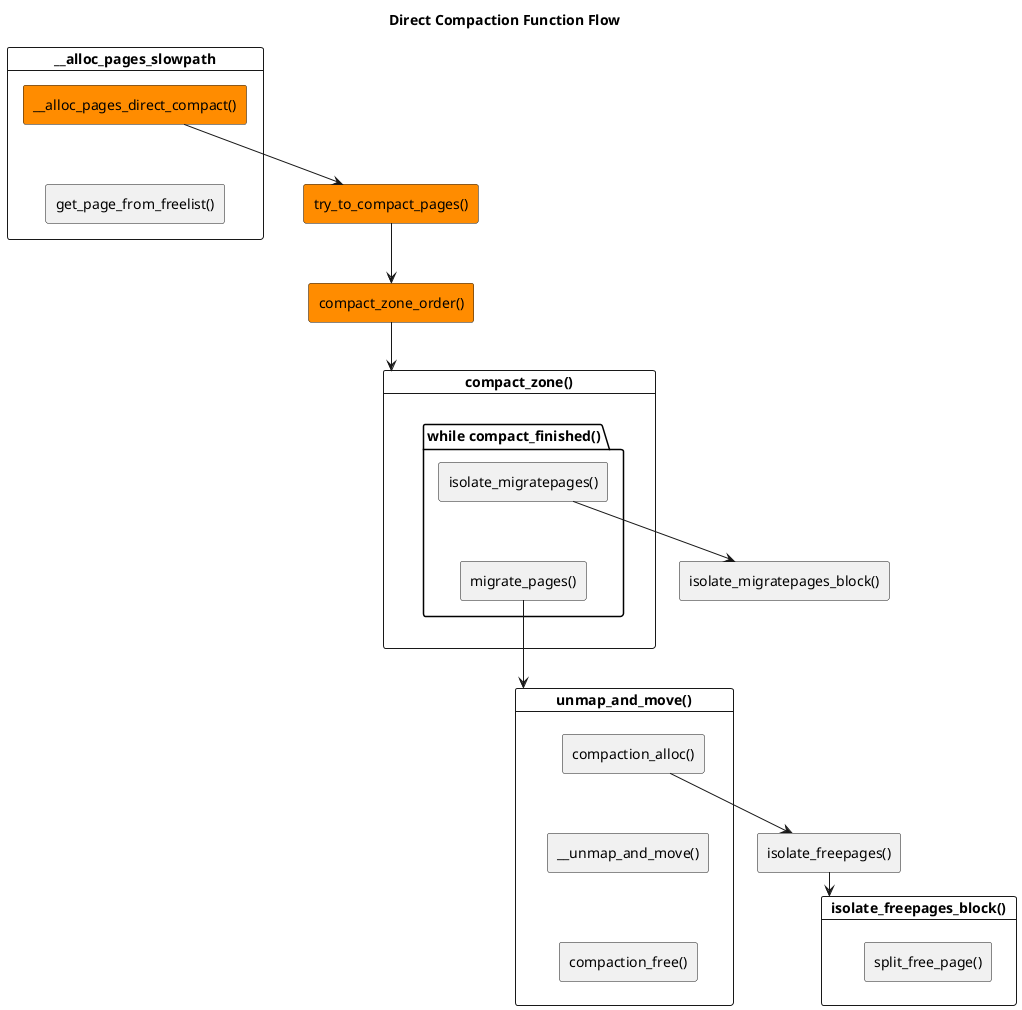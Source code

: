 @startuml
skinparam ComponentStyle rectangle
skinparam NoteBorderColor white
skinparam NoteBackgroundColor pink
skinparam NoteShadowing true
'skinparam Linetype ortho
skinparam rectangle {
    BorderColor white 
}

title Direct Compaction Function Flow 

card __alloc_pages_slowpath {
    [__alloc_pages_direct_compact()] #Darkorange
    [get_page_from_freelist()]

    [__alloc_pages_direct_compact()]-down[hidden]-[get_page_from_freelist()]
}

rectangle {
    [try_to_compact_pages()] #Darkorange
    [compact_zone_order()] #Darkorange

    [try_to_compact_pages()]-->[compact_zone_order()]
}

card compact_zone() {
    package "while compact_finished()" {
        [isolate_migratepages()]
        [migrate_pages()]

        [isolate_migratepages()]-[hidden]-[migrate_pages()]
    }
}

card unmap_and_move() {
    [compaction_alloc()]
    [__unmap_and_move()]
    [compaction_free()]

    [compaction_alloc()]-[hidden]-[__unmap_and_move()]
    [__unmap_and_move()]-[hidden]-[compaction_free()]
}

card isolate_freepages_block() {
    [split_free_page()]
}

[__alloc_pages_direct_compact()]-->[try_to_compact_pages()]
[compact_zone_order()]-->[compact_zone()]
[isolate_migratepages()]-->[isolate_migratepages_block()]
[migrate_pages()]-->[unmap_and_move()]
[compaction_alloc()]-->[isolate_freepages()]
[isolate_freepages()]-->[isolate_freepages_block()]


@enduml
